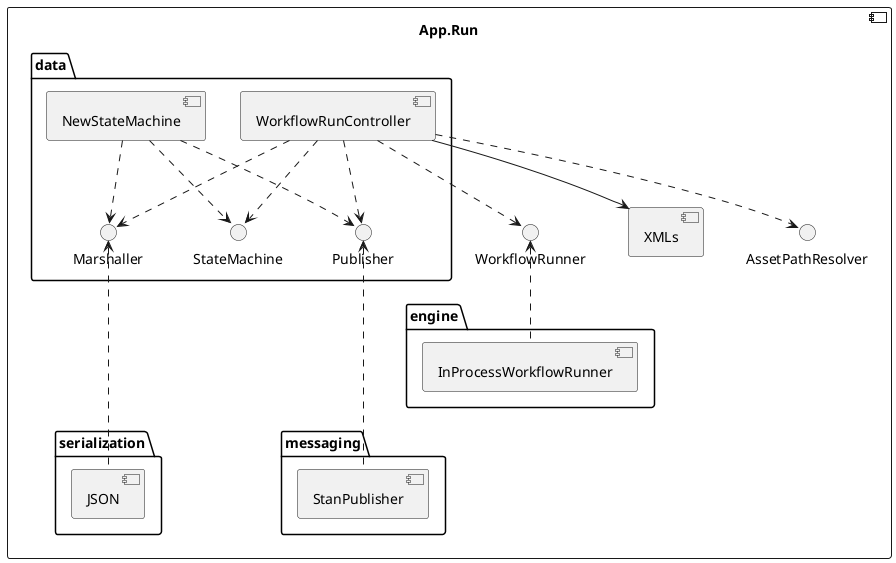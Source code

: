 @startuml app
component "App.Run" {

' package "data" {
' [WorkflowRunController] as wfc
' }
package "data" {
    [WorkflowRunController] as wfc
    wfc ..> StateMachine
    [NewStateMachine] ..> StateMachine
    [NewStateMachine] ..> Marshaller
    [NewStateMachine] ..> Publisher
}

wfc -d-> [XMLs]

wfc ..> WorkflowRunner
package "engine" {
[InProcessWorkflowRunner] -up.> WorkflowRunner
}



wfc ..> Publisher

wfc ..> Marshaller

wfc ..> AssetPathResolver

package "messaging" {
    [StanPublisher] -up..> Publisher
}

package "serialization" {
    [JSON] -up..> Marshaller
}

}


@enduml